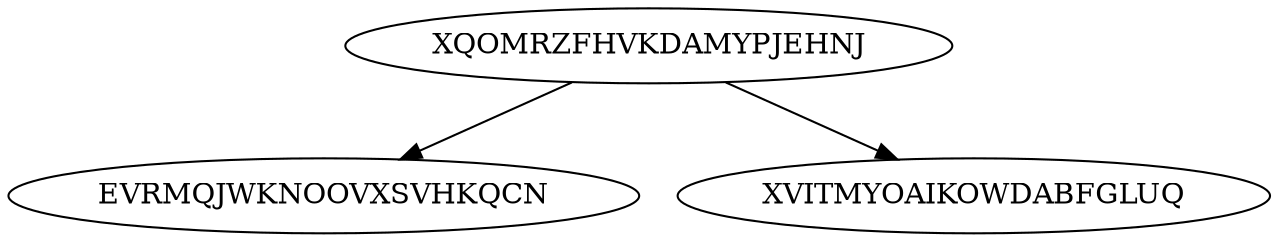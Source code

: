 digraph "N3M2" {
	XQOMRZFHVKDAMYPJEHNJ			[Weight=20, Start=0, Processor=1];
	EVRMQJWKNOOVXSVHKQCN			[Weight=12, Start=30, Processor=2];
	XVITMYOAIKOWDABFGLUQ			[Weight=15, Start=20, Processor=1];
	XQOMRZFHVKDAMYPJEHNJ -> EVRMQJWKNOOVXSVHKQCN		[Weight=10];
	XQOMRZFHVKDAMYPJEHNJ -> XVITMYOAIKOWDABFGLUQ		[Weight=13];
}
